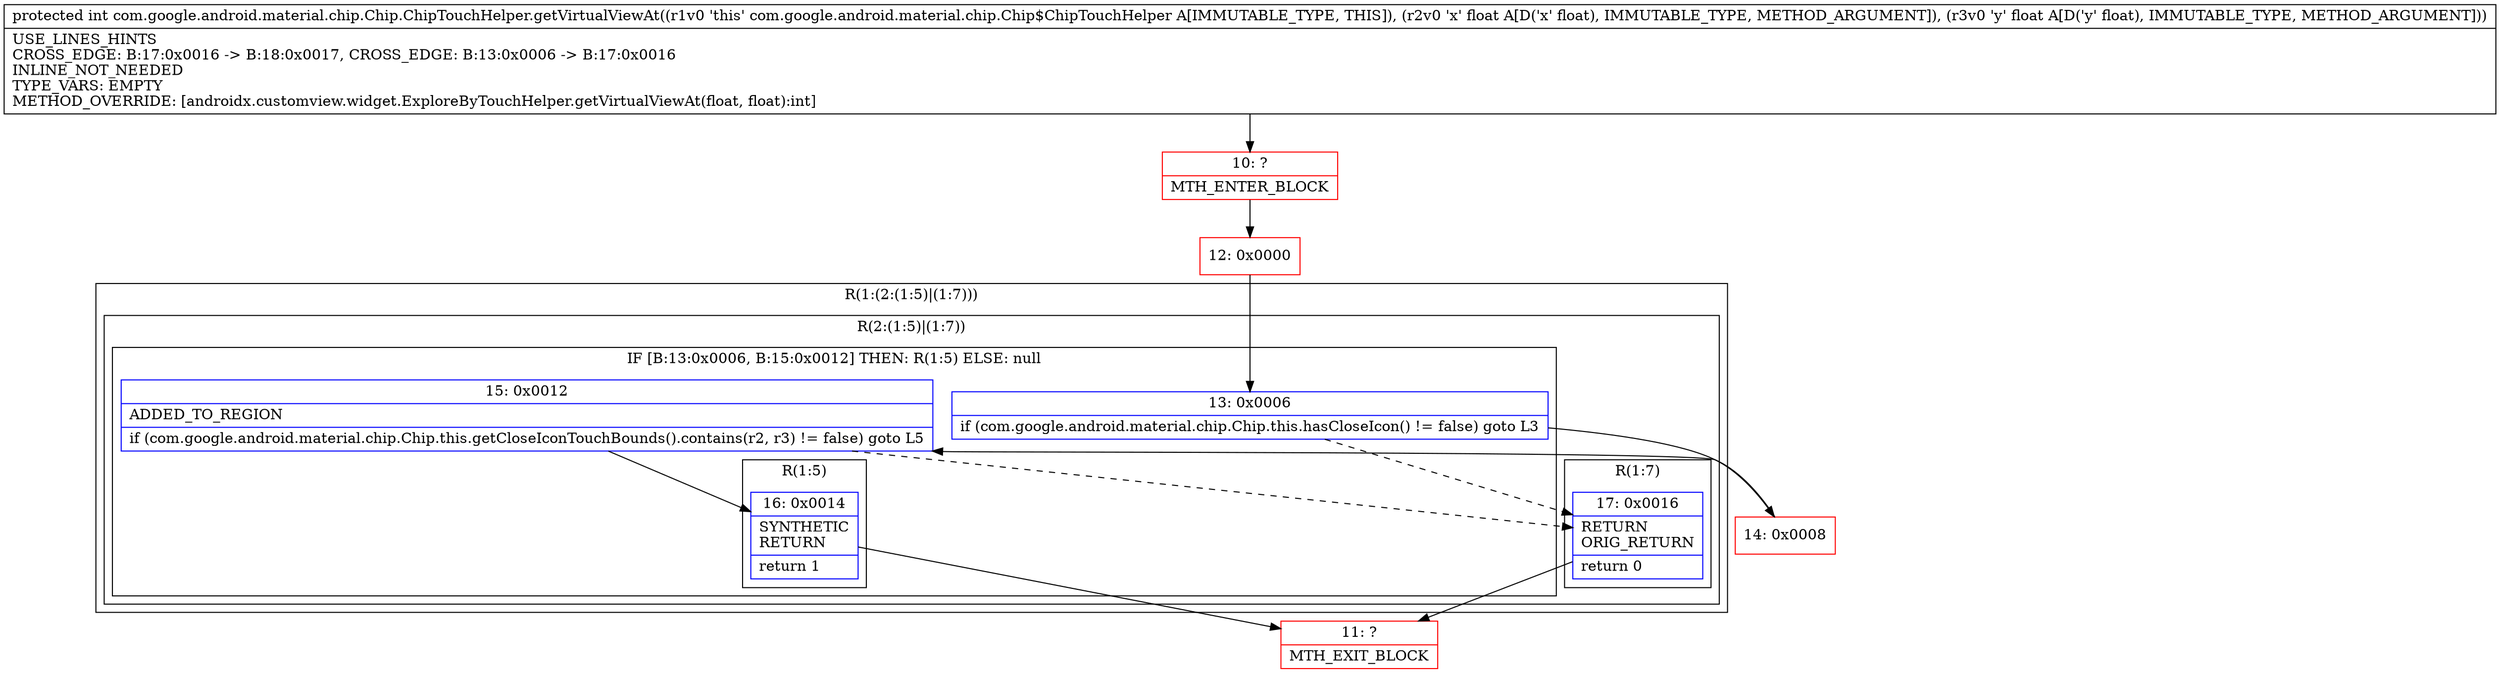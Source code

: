 digraph "CFG forcom.google.android.material.chip.Chip.ChipTouchHelper.getVirtualViewAt(FF)I" {
subgraph cluster_Region_1347073590 {
label = "R(1:(2:(1:5)|(1:7)))";
node [shape=record,color=blue];
subgraph cluster_Region_1595744716 {
label = "R(2:(1:5)|(1:7))";
node [shape=record,color=blue];
subgraph cluster_IfRegion_1868404007 {
label = "IF [B:13:0x0006, B:15:0x0012] THEN: R(1:5) ELSE: null";
node [shape=record,color=blue];
Node_13 [shape=record,label="{13\:\ 0x0006|if (com.google.android.material.chip.Chip.this.hasCloseIcon() != false) goto L3\l}"];
Node_15 [shape=record,label="{15\:\ 0x0012|ADDED_TO_REGION\l|if (com.google.android.material.chip.Chip.this.getCloseIconTouchBounds().contains(r2, r3) != false) goto L5\l}"];
subgraph cluster_Region_1701718844 {
label = "R(1:5)";
node [shape=record,color=blue];
Node_16 [shape=record,label="{16\:\ 0x0014|SYNTHETIC\lRETURN\l|return 1\l}"];
}
}
subgraph cluster_Region_1611713185 {
label = "R(1:7)";
node [shape=record,color=blue];
Node_17 [shape=record,label="{17\:\ 0x0016|RETURN\lORIG_RETURN\l|return 0\l}"];
}
}
}
Node_10 [shape=record,color=red,label="{10\:\ ?|MTH_ENTER_BLOCK\l}"];
Node_12 [shape=record,color=red,label="{12\:\ 0x0000}"];
Node_14 [shape=record,color=red,label="{14\:\ 0x0008}"];
Node_11 [shape=record,color=red,label="{11\:\ ?|MTH_EXIT_BLOCK\l}"];
MethodNode[shape=record,label="{protected int com.google.android.material.chip.Chip.ChipTouchHelper.getVirtualViewAt((r1v0 'this' com.google.android.material.chip.Chip$ChipTouchHelper A[IMMUTABLE_TYPE, THIS]), (r2v0 'x' float A[D('x' float), IMMUTABLE_TYPE, METHOD_ARGUMENT]), (r3v0 'y' float A[D('y' float), IMMUTABLE_TYPE, METHOD_ARGUMENT]))  | USE_LINES_HINTS\lCROSS_EDGE: B:17:0x0016 \-\> B:18:0x0017, CROSS_EDGE: B:13:0x0006 \-\> B:17:0x0016\lINLINE_NOT_NEEDED\lTYPE_VARS: EMPTY\lMETHOD_OVERRIDE: [androidx.customview.widget.ExploreByTouchHelper.getVirtualViewAt(float, float):int]\l}"];
MethodNode -> Node_10;Node_13 -> Node_14;
Node_13 -> Node_17[style=dashed];
Node_15 -> Node_16;
Node_15 -> Node_17[style=dashed];
Node_16 -> Node_11;
Node_17 -> Node_11;
Node_10 -> Node_12;
Node_12 -> Node_13;
Node_14 -> Node_15;
}

